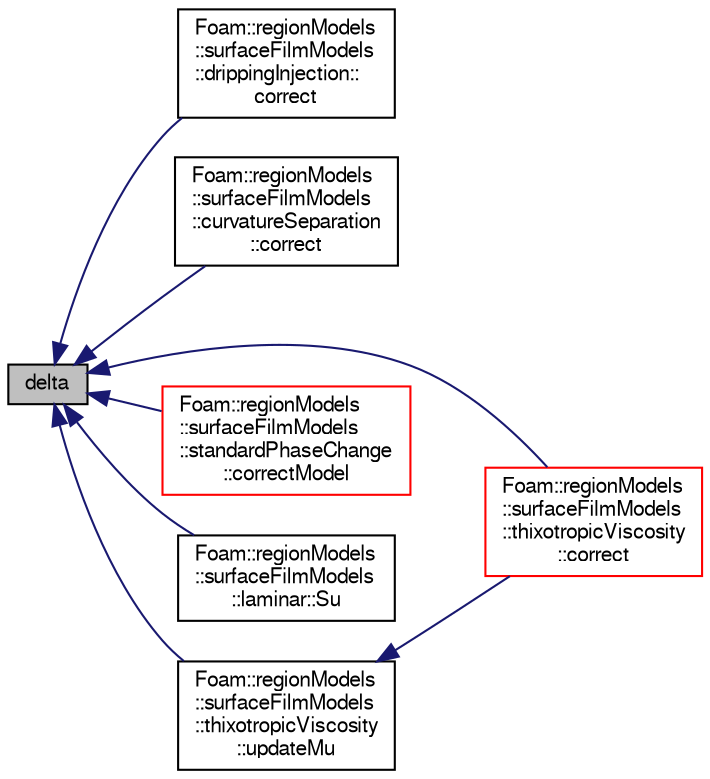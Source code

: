 digraph "delta"
{
  bgcolor="transparent";
  edge [fontname="FreeSans",fontsize="10",labelfontname="FreeSans",labelfontsize="10"];
  node [fontname="FreeSans",fontsize="10",shape=record];
  rankdir="LR";
  Node3052 [label="delta",height=0.2,width=0.4,color="black", fillcolor="grey75", style="filled", fontcolor="black"];
  Node3052 -> Node3053 [dir="back",color="midnightblue",fontsize="10",style="solid",fontname="FreeSans"];
  Node3053 [label="Foam::regionModels\l::surfaceFilmModels\l::drippingInjection::\lcorrect",height=0.2,width=0.4,color="black",URL="$a29098.html#a8c67db65404877aac3731246ffb15754",tooltip="Correct. "];
  Node3052 -> Node3054 [dir="back",color="midnightblue",fontsize="10",style="solid",fontname="FreeSans"];
  Node3054 [label="Foam::regionModels\l::surfaceFilmModels\l::curvatureSeparation\l::correct",height=0.2,width=0.4,color="black",URL="$a29094.html#a8c67db65404877aac3731246ffb15754",tooltip="Correct. "];
  Node3052 -> Node3055 [dir="back",color="midnightblue",fontsize="10",style="solid",fontname="FreeSans"];
  Node3055 [label="Foam::regionModels\l::surfaceFilmModels\l::thixotropicViscosity\l::correct",height=0.2,width=0.4,color="red",URL="$a29146.html#a2e639533765b4cde1bd3d0f0c528aa6c",tooltip="Correct. "];
  Node3052 -> Node3057 [dir="back",color="midnightblue",fontsize="10",style="solid",fontname="FreeSans"];
  Node3057 [label="Foam::regionModels\l::surfaceFilmModels\l::standardPhaseChange\l::correctModel",height=0.2,width=0.4,color="red",URL="$a29174.html#abd12427a5e2dc465d748364b75b41c46",tooltip="Correct. "];
  Node3052 -> Node3059 [dir="back",color="midnightblue",fontsize="10",style="solid",fontname="FreeSans"];
  Node3059 [label="Foam::regionModels\l::surfaceFilmModels\l::laminar::Su",height=0.2,width=0.4,color="black",URL="$a29074.html#aca01e51c28f070cac3e78d7a5a8a5d0a",tooltip="Return the source for the film momentum equation. "];
  Node3052 -> Node3060 [dir="back",color="midnightblue",fontsize="10",style="solid",fontname="FreeSans"];
  Node3060 [label="Foam::regionModels\l::surfaceFilmModels\l::thixotropicViscosity\l::updateMu",height=0.2,width=0.4,color="black",URL="$a29146.html#a28ec23b27f8a8a75361836ef4b17129e",tooltip="Update the viscosity. "];
  Node3060 -> Node3055 [dir="back",color="midnightblue",fontsize="10",style="solid",fontname="FreeSans"];
}
